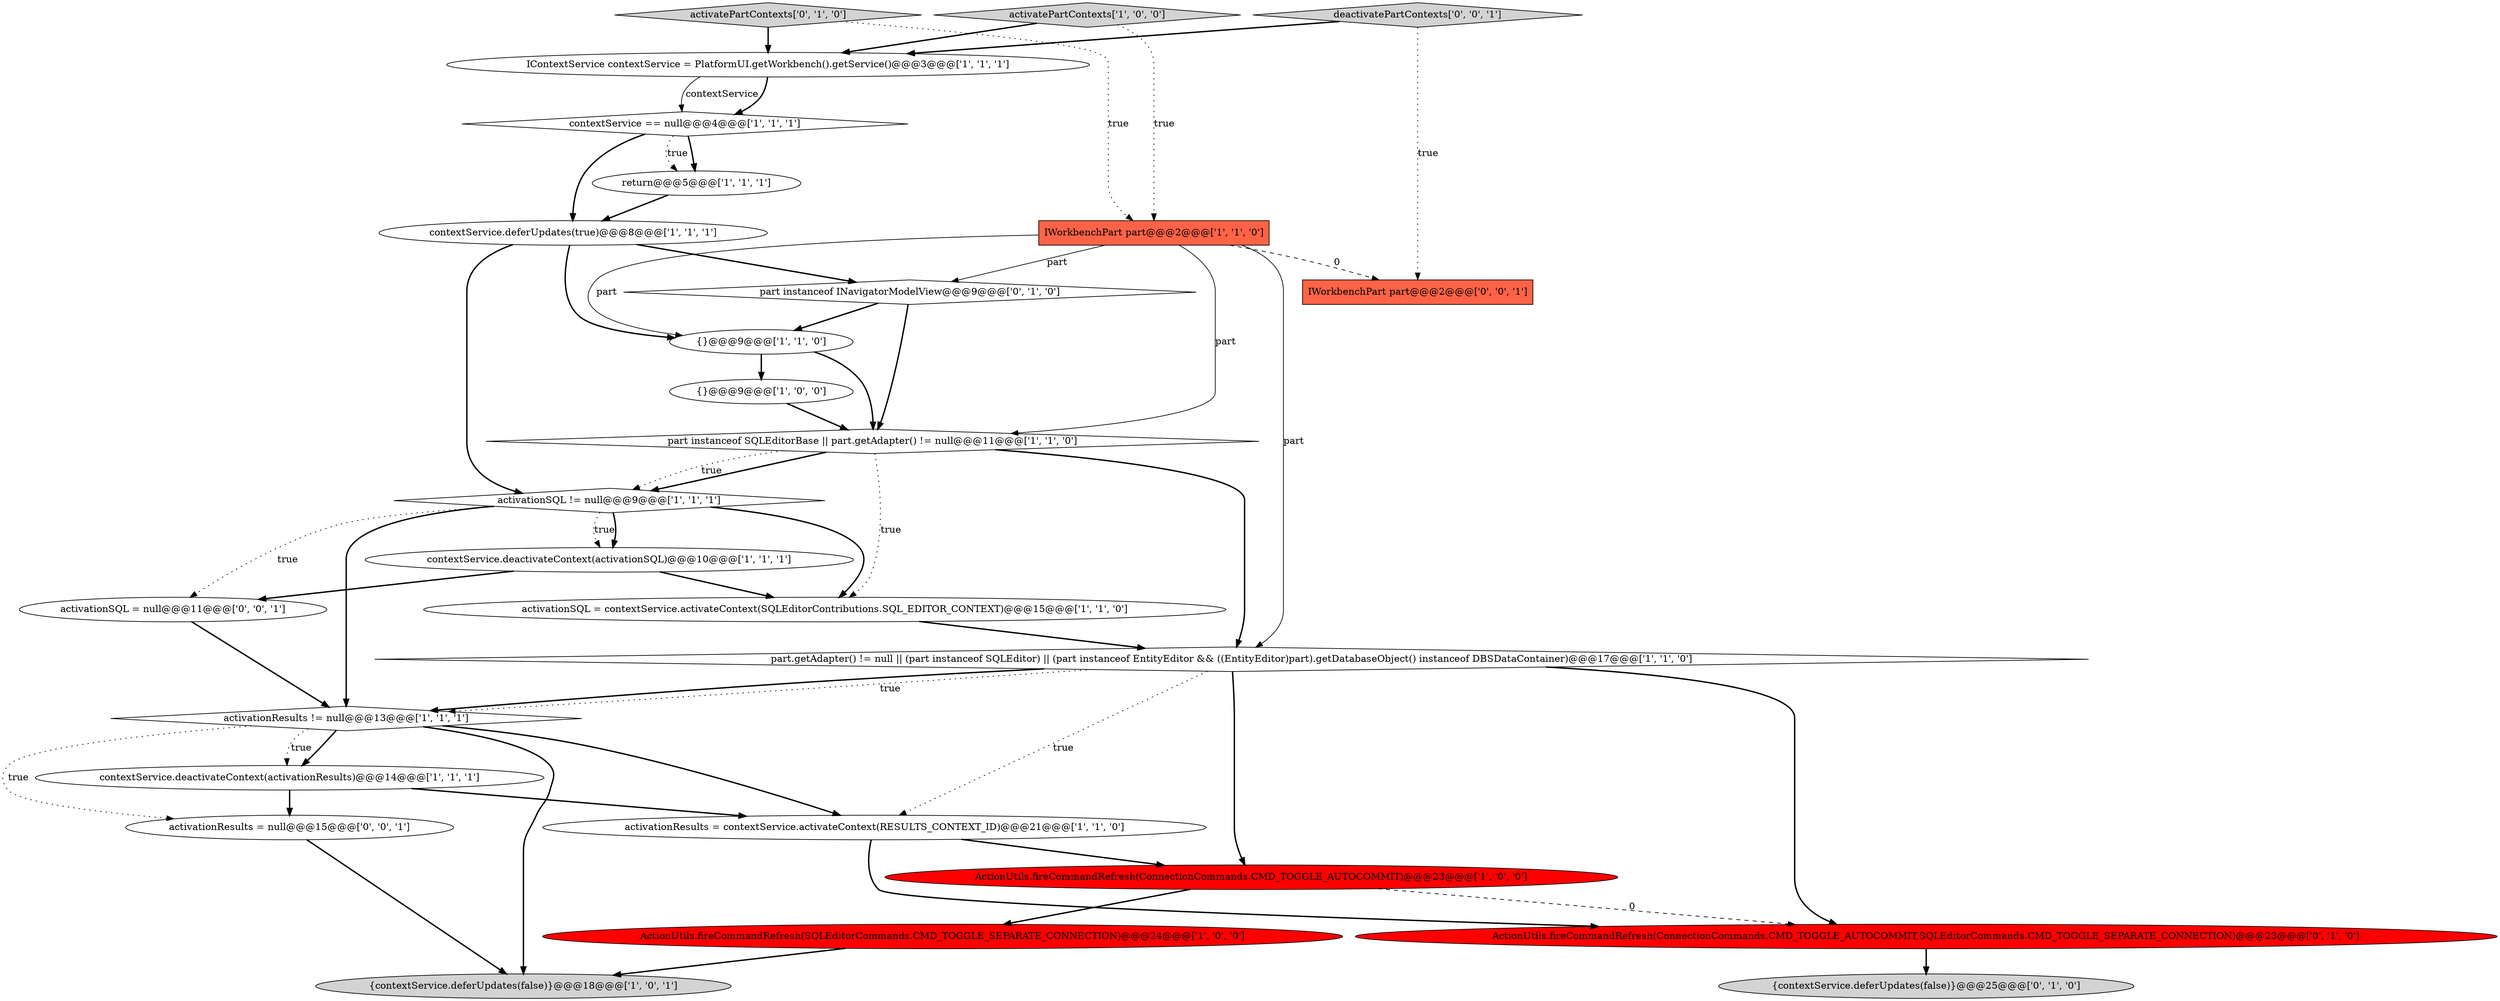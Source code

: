 digraph {
22 [style = filled, label = "activatePartContexts['0', '1', '0']", fillcolor = lightgray, shape = diamond image = "AAA0AAABBB2BBB"];
24 [style = filled, label = "deactivatePartContexts['0', '0', '1']", fillcolor = lightgray, shape = diamond image = "AAA0AAABBB3BBB"];
14 [style = filled, label = "activationResults != null@@@13@@@['1', '1', '1']", fillcolor = white, shape = diamond image = "AAA0AAABBB1BBB"];
9 [style = filled, label = "part instanceof SQLEditorBase || part.getAdapter() != null@@@11@@@['1', '1', '0']", fillcolor = white, shape = diamond image = "AAA0AAABBB1BBB"];
7 [style = filled, label = "contextService == null@@@4@@@['1', '1', '1']", fillcolor = white, shape = diamond image = "AAA0AAABBB1BBB"];
21 [style = filled, label = "ActionUtils.fireCommandRefresh(ConnectionCommands.CMD_TOGGLE_AUTOCOMMIT,SQLEditorCommands.CMD_TOGGLE_SEPARATE_CONNECTION)@@@23@@@['0', '1', '0']", fillcolor = red, shape = ellipse image = "AAA1AAABBB2BBB"];
5 [style = filled, label = "contextService.deactivateContext(activationSQL)@@@10@@@['1', '1', '1']", fillcolor = white, shape = ellipse image = "AAA0AAABBB1BBB"];
18 [style = filled, label = "activationResults = contextService.activateContext(RESULTS_CONTEXT_ID)@@@21@@@['1', '1', '0']", fillcolor = white, shape = ellipse image = "AAA0AAABBB1BBB"];
4 [style = filled, label = "ActionUtils.fireCommandRefresh(SQLEditorCommands.CMD_TOGGLE_SEPARATE_CONNECTION)@@@24@@@['1', '0', '0']", fillcolor = red, shape = ellipse image = "AAA1AAABBB1BBB"];
1 [style = filled, label = "IWorkbenchPart part@@@2@@@['1', '1', '0']", fillcolor = tomato, shape = box image = "AAA0AAABBB1BBB"];
0 [style = filled, label = "return@@@5@@@['1', '1', '1']", fillcolor = white, shape = ellipse image = "AAA0AAABBB1BBB"];
23 [style = filled, label = "activationResults = null@@@15@@@['0', '0', '1']", fillcolor = white, shape = ellipse image = "AAA0AAABBB3BBB"];
19 [style = filled, label = "{contextService.deferUpdates(false)}@@@25@@@['0', '1', '0']", fillcolor = lightgray, shape = ellipse image = "AAA0AAABBB2BBB"];
16 [style = filled, label = "activationSQL = contextService.activateContext(SQLEditorContributions.SQL_EDITOR_CONTEXT)@@@15@@@['1', '1', '0']", fillcolor = white, shape = ellipse image = "AAA0AAABBB1BBB"];
10 [style = filled, label = "activationSQL != null@@@9@@@['1', '1', '1']", fillcolor = white, shape = diamond image = "AAA0AAABBB1BBB"];
13 [style = filled, label = "contextService.deferUpdates(true)@@@8@@@['1', '1', '1']", fillcolor = white, shape = ellipse image = "AAA0AAABBB1BBB"];
12 [style = filled, label = "{}@@@9@@@['1', '1', '0']", fillcolor = white, shape = ellipse image = "AAA0AAABBB1BBB"];
17 [style = filled, label = "IContextService contextService = PlatformUI.getWorkbench().getService()@@@3@@@['1', '1', '1']", fillcolor = white, shape = ellipse image = "AAA0AAABBB1BBB"];
25 [style = filled, label = "activationSQL = null@@@11@@@['0', '0', '1']", fillcolor = white, shape = ellipse image = "AAA0AAABBB3BBB"];
26 [style = filled, label = "IWorkbenchPart part@@@2@@@['0', '0', '1']", fillcolor = tomato, shape = box image = "AAA0AAABBB3BBB"];
2 [style = filled, label = "{contextService.deferUpdates(false)}@@@18@@@['1', '0', '1']", fillcolor = lightgray, shape = ellipse image = "AAA0AAABBB1BBB"];
20 [style = filled, label = "part instanceof INavigatorModelView@@@9@@@['0', '1', '0']", fillcolor = white, shape = diamond image = "AAA0AAABBB2BBB"];
8 [style = filled, label = "{}@@@9@@@['1', '0', '0']", fillcolor = white, shape = ellipse image = "AAA0AAABBB1BBB"];
15 [style = filled, label = "activatePartContexts['1', '0', '0']", fillcolor = lightgray, shape = diamond image = "AAA0AAABBB1BBB"];
11 [style = filled, label = "ActionUtils.fireCommandRefresh(ConnectionCommands.CMD_TOGGLE_AUTOCOMMIT)@@@23@@@['1', '0', '0']", fillcolor = red, shape = ellipse image = "AAA1AAABBB1BBB"];
3 [style = filled, label = "contextService.deactivateContext(activationResults)@@@14@@@['1', '1', '1']", fillcolor = white, shape = ellipse image = "AAA0AAABBB1BBB"];
6 [style = filled, label = "part.getAdapter() != null || (part instanceof SQLEditor) || (part instanceof EntityEditor && ((EntityEditor)part).getDatabaseObject() instanceof DBSDataContainer)@@@17@@@['1', '1', '0']", fillcolor = white, shape = diamond image = "AAA0AAABBB1BBB"];
7->13 [style = bold, label=""];
14->3 [style = bold, label=""];
13->10 [style = bold, label=""];
17->7 [style = solid, label="contextService"];
0->13 [style = bold, label=""];
21->19 [style = bold, label=""];
20->9 [style = bold, label=""];
10->14 [style = bold, label=""];
1->26 [style = dashed, label="0"];
6->21 [style = bold, label=""];
16->6 [style = bold, label=""];
18->11 [style = bold, label=""];
11->4 [style = bold, label=""];
1->6 [style = solid, label="part"];
14->23 [style = dotted, label="true"];
7->0 [style = bold, label=""];
4->2 [style = bold, label=""];
25->14 [style = bold, label=""];
9->10 [style = bold, label=""];
7->0 [style = dotted, label="true"];
12->9 [style = bold, label=""];
10->5 [style = dotted, label="true"];
5->25 [style = bold, label=""];
9->6 [style = bold, label=""];
3->18 [style = bold, label=""];
17->7 [style = bold, label=""];
5->16 [style = bold, label=""];
6->14 [style = bold, label=""];
15->17 [style = bold, label=""];
3->23 [style = bold, label=""];
6->14 [style = dotted, label="true"];
22->1 [style = dotted, label="true"];
13->12 [style = bold, label=""];
6->18 [style = dotted, label="true"];
10->5 [style = bold, label=""];
10->25 [style = dotted, label="true"];
10->16 [style = bold, label=""];
24->26 [style = dotted, label="true"];
12->8 [style = bold, label=""];
1->9 [style = solid, label="part"];
15->1 [style = dotted, label="true"];
6->11 [style = bold, label=""];
20->12 [style = bold, label=""];
24->17 [style = bold, label=""];
8->9 [style = bold, label=""];
14->3 [style = dotted, label="true"];
22->17 [style = bold, label=""];
1->12 [style = solid, label="part"];
14->18 [style = bold, label=""];
14->2 [style = bold, label=""];
23->2 [style = bold, label=""];
18->21 [style = bold, label=""];
9->16 [style = dotted, label="true"];
9->10 [style = dotted, label="true"];
1->20 [style = solid, label="part"];
13->20 [style = bold, label=""];
11->21 [style = dashed, label="0"];
}
